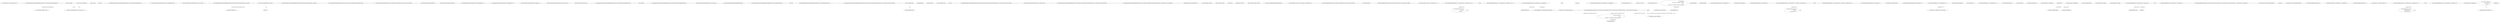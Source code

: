 digraph  {
m1_25 [cluster="System.Func<T1, T2, TResult>.Invoke(T1, T2)", file="EnumerableExtensionsExtra.cs", label="Entry System.Func<T1, T2, TResult>.Invoke(T1, T2)", span="0-0"];
m1_42 [cluster="CommandLine.Infrastructure.EnumerableExtensions.WithContext<T>(System.Collections.Generic.IEnumerable<T>)", file="EnumerableExtensionsExtra.cs", label="Entry CommandLine.Infrastructure.EnumerableExtensions.WithContext<T>(System.Collections.Generic.IEnumerable<T>)", span="92-92"];
m1_43 [cluster="CommandLine.Infrastructure.EnumerableExtensions.WithContext<T>(System.Collections.Generic.IEnumerable<T>)", file="EnumerableExtensionsExtra.cs", label="var previous = default(T)", span="94-94"];
m1_46 [cluster="CommandLine.Infrastructure.EnumerableExtensions.WithContext<T>(System.Collections.Generic.IEnumerable<T>)", file="EnumerableExtensionsExtra.cs", label="yield return new ItemWithContext<T>(current, previous, next);", span="99-99"];
m1_44 [cluster="CommandLine.Infrastructure.EnumerableExtensions.WithContext<T>(System.Collections.Generic.IEnumerable<T>)", file="EnumerableExtensionsExtra.cs", label="var current = source.FirstOrDefault()", span="95-95"];
m1_45 [cluster="CommandLine.Infrastructure.EnumerableExtensions.WithContext<T>(System.Collections.Generic.IEnumerable<T>)", file="EnumerableExtensionsExtra.cs", label="source.Union(new[] { default(T) }).Skip(1)", span="97-97"];
m1_47 [cluster="CommandLine.Infrastructure.EnumerableExtensions.WithContext<T>(System.Collections.Generic.IEnumerable<T>)", file="EnumerableExtensionsExtra.cs", label="previous = current", span="100-100"];
m1_48 [cluster="CommandLine.Infrastructure.EnumerableExtensions.WithContext<T>(System.Collections.Generic.IEnumerable<T>)", file="EnumerableExtensionsExtra.cs", label="current = next", span="101-101"];
m1_49 [cluster="CommandLine.Infrastructure.EnumerableExtensions.WithContext<T>(System.Collections.Generic.IEnumerable<T>)", file="EnumerableExtensionsExtra.cs", label="Exit CommandLine.Infrastructure.EnumerableExtensions.WithContext<T>(System.Collections.Generic.IEnumerable<T>)", span="92-92"];
m1_50 [cluster="System.Collections.Generic.IEnumerable<TSource>.FirstOrDefault<TSource>()", file="EnumerableExtensionsExtra.cs", label="Entry System.Collections.Generic.IEnumerable<TSource>.FirstOrDefault<TSource>()", span="0-0"];
m1_34 [cluster="System.Collections.Generic.IEnumerable<TSource>.Count<TSource>()", file="EnumerableExtensionsExtra.cs", label="Entry System.Collections.Generic.IEnumerable<TSource>.Count<TSource>()", span="0-0"];
m1_29 [cluster="CommandLine.Infrastructure.EnumerableExtensions.ToArray(System.Collections.Generic.IEnumerable<object>, System.Type)", file="EnumerableExtensionsExtra.cs", label="Entry CommandLine.Infrastructure.EnumerableExtensions.ToArray(System.Collections.Generic.IEnumerable<object>, System.Type)", span="80-80"];
m1_30 [cluster="CommandLine.Infrastructure.EnumerableExtensions.ToArray(System.Collections.Generic.IEnumerable<object>, System.Type)", file="EnumerableExtensionsExtra.cs", label="var array = Array.CreateInstance(type, value.Count())", span="82-82"];
m1_31 [cluster="CommandLine.Infrastructure.EnumerableExtensions.ToArray(System.Collections.Generic.IEnumerable<object>, System.Type)", file="EnumerableExtensionsExtra.cs", label="value.ToArray().CopyTo(array, 0)", span="83-83"];
m1_32 [cluster="CommandLine.Infrastructure.EnumerableExtensions.ToArray(System.Collections.Generic.IEnumerable<object>, System.Type)", file="EnumerableExtensionsExtra.cs", label="return array;", span="84-84"];
m1_33 [cluster="CommandLine.Infrastructure.EnumerableExtensions.ToArray(System.Collections.Generic.IEnumerable<object>, System.Type)", file="EnumerableExtensionsExtra.cs", label="Exit CommandLine.Infrastructure.EnumerableExtensions.ToArray(System.Collections.Generic.IEnumerable<object>, System.Type)", span="80-80"];
m1_51 [cluster="System.Collections.Generic.IEnumerable<TSource>.Union<TSource>(System.Collections.Generic.IEnumerable<TSource>)", file="EnumerableExtensionsExtra.cs", label="Entry System.Collections.Generic.IEnumerable<TSource>.Union<TSource>(System.Collections.Generic.IEnumerable<TSource>)", span="0-0"];
m1_13 [cluster="System.Collections.Generic.IEnumerable<TSource>.PairwiseImpl<TSource, TResult>(System.Func<TSource, TSource, TResult>)", file="EnumerableExtensionsExtra.cs", label="Entry System.Collections.Generic.IEnumerable<TSource>.PairwiseImpl<TSource, TResult>(System.Func<TSource, TSource, TResult>)", span="32-32"];
m1_24 [cluster="System.Collections.IEnumerator.MoveNext()", file="EnumerableExtensionsExtra.cs", label="Entry System.Collections.IEnumerator.MoveNext()", span="0-0"];
m1_35 [cluster="System.Array.CreateInstance(System.Type, int)", file="EnumerableExtensionsExtra.cs", label="Entry System.Array.CreateInstance(System.Type, int)", span="0-0"];
m1_0 [cluster="CommandLine.Infrastructure.ItemWithContext<T>.ItemWithContext(T, T, T)", file="EnumerableExtensionsExtra.cs", label="Entry CommandLine.Infrastructure.ItemWithContext<T>.ItemWithContext(T, T, T)", span="14-14"];
m1_4 [cluster="CommandLine.Infrastructure.ItemWithContext<T>.ItemWithContext(T, T, T)", file="EnumerableExtensionsExtra.cs", label="Exit CommandLine.Infrastructure.ItemWithContext<T>.ItemWithContext(T, T, T)", span="14-14"];
m1_23 [cluster="System.Collections.Generic.IEnumerable<T>.GetEnumerator()", file="EnumerableExtensionsExtra.cs", label="Entry System.Collections.Generic.IEnumerable<T>.GetEnumerator()", span="0-0"];
m1_36 [cluster="System.Collections.Generic.IEnumerable<TSource>.ToArray<TSource>()", file="EnumerableExtensionsExtra.cs", label="Entry System.Collections.Generic.IEnumerable<TSource>.ToArray<TSource>()", span="0-0"];
m1_37 [cluster="System.Array.CopyTo(System.Array, int)", file="EnumerableExtensionsExtra.cs", label="Entry System.Array.CopyTo(System.Array, int)", span="0-0"];
m1_38 [cluster="CommandLine.Infrastructure.EnumerableExtensions.Empty<TSource>(System.Collections.Generic.IEnumerable<TSource>)", file="EnumerableExtensionsExtra.cs", label="Entry CommandLine.Infrastructure.EnumerableExtensions.Empty<TSource>(System.Collections.Generic.IEnumerable<TSource>)", span="87-87"];
m1_39 [cluster="CommandLine.Infrastructure.EnumerableExtensions.Empty<TSource>(System.Collections.Generic.IEnumerable<TSource>)", file="EnumerableExtensionsExtra.cs", label="return !source.Any();", span="89-89"];
m1_40 [cluster="CommandLine.Infrastructure.EnumerableExtensions.Empty<TSource>(System.Collections.Generic.IEnumerable<TSource>)", file="EnumerableExtensionsExtra.cs", label="Exit CommandLine.Infrastructure.EnumerableExtensions.Empty<TSource>(System.Collections.Generic.IEnumerable<TSource>)", span="87-87"];
m1_41 [cluster="System.Collections.Generic.IEnumerable<TSource>.Any<TSource>()", file="EnumerableExtensionsExtra.cs", label="Entry System.Collections.Generic.IEnumerable<TSource>.Any<TSource>()", span="0-0"];
m1_12 [cluster="System.ArgumentNullException.ArgumentNullException(string)", file="EnumerableExtensionsExtra.cs", label="Entry System.ArgumentNullException.ArgumentNullException(string)", span="0-0"];
m1_26 [cluster="CommandLine.Infrastructure.EnumerableExtensions.ToEnumerable<T>(System.Collections.Generic.List<T>)", file="EnumerableExtensionsExtra.cs", label="Entry CommandLine.Infrastructure.EnumerableExtensions.ToEnumerable<T>(System.Collections.Generic.List<T>)", span="75-75"];
m1_27 [cluster="CommandLine.Infrastructure.EnumerableExtensions.ToEnumerable<T>(System.Collections.Generic.List<T>)", file="EnumerableExtensionsExtra.cs", label="return value;", span="77-77"];
m1_28 [cluster="CommandLine.Infrastructure.EnumerableExtensions.ToEnumerable<T>(System.Collections.Generic.List<T>)", file="EnumerableExtensionsExtra.cs", label="Exit CommandLine.Infrastructure.EnumerableExtensions.ToEnumerable<T>(System.Collections.Generic.List<T>)", span="75-75"];
m1_14 [cluster="CommandLine.Infrastructure.EnumerableExtensions.PairwiseImpl<TSource, TResult>(System.Collections.Generic.IEnumerable<TSource>, System.Func<TSource, TSource, TResult>)", file="EnumerableExtensionsExtra.cs", label="Entry CommandLine.Infrastructure.EnumerableExtensions.PairwiseImpl<TSource, TResult>(System.Collections.Generic.IEnumerable<TSource>, System.Func<TSource, TSource, TResult>)", span="32-32"];
m1_20 [cluster="CommandLine.Infrastructure.EnumerableExtensions.PairwiseImpl<TSource, TResult>(System.Collections.Generic.IEnumerable<TSource>, System.Func<TSource, TSource, TResult>)", file="EnumerableExtensionsExtra.cs", label="yield return selector(left, right);", span="43-43"];
m1_16 [cluster="CommandLine.Infrastructure.EnumerableExtensions.PairwiseImpl<TSource, TResult>(System.Collections.Generic.IEnumerable<TSource>, System.Func<TSource, TSource, TResult>)", file="EnumerableExtensionsExtra.cs", label="enumerator.MoveNext()", span="36-36"];
m1_17 [cluster="CommandLine.Infrastructure.EnumerableExtensions.PairwiseImpl<TSource, TResult>(System.Collections.Generic.IEnumerable<TSource>, System.Func<TSource, TSource, TResult>)", file="EnumerableExtensionsExtra.cs", label="var left = enumerator.Current", span="38-38"];
m1_18 [cluster="CommandLine.Infrastructure.EnumerableExtensions.PairwiseImpl<TSource, TResult>(System.Collections.Generic.IEnumerable<TSource>, System.Func<TSource, TSource, TResult>)", file="EnumerableExtensionsExtra.cs", label="enumerator.MoveNext()", span="40-40"];
m1_19 [cluster="CommandLine.Infrastructure.EnumerableExtensions.PairwiseImpl<TSource, TResult>(System.Collections.Generic.IEnumerable<TSource>, System.Func<TSource, TSource, TResult>)", file="EnumerableExtensionsExtra.cs", label="var right = enumerator.Current", span="42-42"];
m1_21 [cluster="CommandLine.Infrastructure.EnumerableExtensions.PairwiseImpl<TSource, TResult>(System.Collections.Generic.IEnumerable<TSource>, System.Func<TSource, TSource, TResult>)", file="EnumerableExtensionsExtra.cs", label="left = right", span="44-44"];
m1_22 [cluster="CommandLine.Infrastructure.EnumerableExtensions.PairwiseImpl<TSource, TResult>(System.Collections.Generic.IEnumerable<TSource>, System.Func<TSource, TSource, TResult>)", file="EnumerableExtensionsExtra.cs", label="Exit CommandLine.Infrastructure.EnumerableExtensions.PairwiseImpl<TSource, TResult>(System.Collections.Generic.IEnumerable<TSource>, System.Func<TSource, TSource, TResult>)", span="32-32"];
m1_52 [cluster="System.Collections.Generic.IEnumerable<TSource>.Skip<TSource>(int)", file="EnumerableExtensionsExtra.cs", label="Entry System.Collections.Generic.IEnumerable<TSource>.Skip<TSource>(int)", span="0-0"];
m1_5 [cluster="CommandLine.Infrastructure.EnumerableExtensions.Pairwise<TSource, TResult>(System.Collections.Generic.IEnumerable<TSource>, System.Func<TSource, TSource, TResult>)", file="EnumerableExtensionsExtra.cs", label="Entry CommandLine.Infrastructure.EnumerableExtensions.Pairwise<TSource, TResult>(System.Collections.Generic.IEnumerable<TSource>, System.Func<TSource, TSource, TResult>)", span="24-24"];
m1_11 [cluster="CommandLine.Infrastructure.EnumerableExtensions.Pairwise<TSource, TResult>(System.Collections.Generic.IEnumerable<TSource>, System.Func<TSource, TSource, TResult>)", file="EnumerableExtensionsExtra.cs", label="Exit CommandLine.Infrastructure.EnumerableExtensions.Pairwise<TSource, TResult>(System.Collections.Generic.IEnumerable<TSource>, System.Func<TSource, TSource, TResult>)", span="24-24"];
m1_53 [file="EnumerableExtensionsExtra.cs", label="CommandLine.Infrastructure.ItemWithContext<T>", span=""];
m2_48 [cluster="System.Action<T>.Invoke(T)", file="Maybe.cs", label="Entry System.Action<T>.Invoke(T)", span="0-0"];
m2_12 [cluster="CSharpx.Just<T>.Just(T)", file="Maybe.cs", label="Entry CSharpx.Just<T>.Just(T)", span="58-58"];
m2_13 [cluster="CSharpx.Just<T>.Just(T)", file="Maybe.cs", label="this.value = value", span="61-61"];
m2_14 [cluster="CSharpx.Just<T>.Just(T)", file="Maybe.cs", label="Exit CSharpx.Just<T>.Just(T)", span="58-58"];
m2_34 [cluster="System.Func<T, TResult>.Invoke(T)", file="Maybe.cs", label="Entry System.Func<T, TResult>.Invoke(T)", span="0-0"];
m2_70 [cluster="System.ArgumentException.ArgumentException(string)", file="Maybe.cs", label="Entry System.ArgumentException.ArgumentException(string)", span="0-0"];
m2_56 [cluster="CSharpx.Maybe<T1>.Bind<T1, T2>(System.Func<T1, CSharpx.Maybe<T2>>)", file="Maybe.cs", label="Entry CSharpx.Maybe<T1>.Bind<T1, T2>(System.Func<T1, CSharpx.Maybe<T2>>)", span="110-110"];
m2_49 [cluster="CSharpx.MaybeExtensions.Select<TSource, TResult>(CSharpx.Maybe<TSource>, System.Func<TSource, TResult>)", file="Maybe.cs", label="Entry CSharpx.MaybeExtensions.Select<TSource, TResult>(CSharpx.Maybe<TSource>, System.Func<TSource, TResult>)", span="143-143"];
m2_50 [cluster="CSharpx.MaybeExtensions.Select<TSource, TResult>(CSharpx.Maybe<TSource>, System.Func<TSource, TResult>)", file="Maybe.cs", label="return maybe.Map(selector);", span="146-146"];
m2_51 [cluster="CSharpx.MaybeExtensions.Select<TSource, TResult>(CSharpx.Maybe<TSource>, System.Func<TSource, TResult>)", file="Maybe.cs", label="Exit CSharpx.MaybeExtensions.Select<TSource, TResult>(CSharpx.Maybe<TSource>, System.Func<TSource, TResult>)", span="143-143"];
m2_52 [cluster="CSharpx.Maybe<T1>.Map<T1, T2>(System.Func<T1, T2>)", file="Maybe.cs", label="Entry CSharpx.Maybe<T1>.Map<T1, T2>(System.Func<T1, T2>)", span="118-118"];
m2_39 [cluster="CSharpx.MaybeExtensions.Return<T1, T2>(CSharpx.Maybe<T1>, System.Func<T1, T2>, T2)", file="Maybe.cs", label="Entry CSharpx.MaybeExtensions.Return<T1, T2>(CSharpx.Maybe<T1>, System.Func<T1, T2>, T2)", span="126-126"];
m2_40 [cluster="CSharpx.MaybeExtensions.Return<T1, T2>(CSharpx.Maybe<T1>, System.Func<T1, T2>, T2)", file="Maybe.cs", label="T1 value1", span="128-128"];
m2_41 [cluster="CSharpx.MaybeExtensions.Return<T1, T2>(CSharpx.Maybe<T1>, System.Func<T1, T2>, T2)", file="Maybe.cs", label="return maybe.MatchJust(out value1)\r\n                ? func(value1)\r\n                : noneValue;", span="129-131"];
m2_42 [cluster="CSharpx.MaybeExtensions.Return<T1, T2>(CSharpx.Maybe<T1>, System.Func<T1, T2>, T2)", file="Maybe.cs", label="Exit CSharpx.MaybeExtensions.Return<T1, T2>(CSharpx.Maybe<T1>, System.Func<T1, T2>, T2)", span="126-126"];
m2_64 [cluster="CSharpx.MaybeExtensions.FromJust<T>(CSharpx.Maybe<T>, System.Exception)", file="Maybe.cs", label="Entry CSharpx.MaybeExtensions.FromJust<T>(CSharpx.Maybe<T>, System.Exception)", span="160-160"];
m2_65 [cluster="CSharpx.MaybeExtensions.FromJust<T>(CSharpx.Maybe<T>, System.Exception)", file="Maybe.cs", label="T value", span="162-162"];
m2_66 [cluster="CSharpx.MaybeExtensions.FromJust<T>(CSharpx.Maybe<T>, System.Exception)", file="Maybe.cs", label="maybe.MatchJust(out value)", span="163-163"];
m2_68 [cluster="CSharpx.MaybeExtensions.FromJust<T>(CSharpx.Maybe<T>, System.Exception)", file="Maybe.cs", label="throw exceptionToThrow ?? new ArgumentException(''Value empty.'');", span="167-167"];
m2_67 [cluster="CSharpx.MaybeExtensions.FromJust<T>(CSharpx.Maybe<T>, System.Exception)", file="Maybe.cs", label="return value;", span="165-165"];
m2_69 [cluster="CSharpx.MaybeExtensions.FromJust<T>(CSharpx.Maybe<T>, System.Exception)", file="Maybe.cs", label="Exit CSharpx.MaybeExtensions.FromJust<T>(CSharpx.Maybe<T>, System.Exception)", span="160-160"];
m2_18 [cluster="CSharpx.Maybe.Just<T>(T)", file="Maybe.cs", label="Entry CSharpx.Maybe.Just<T>(T)", span="80-80"];
m2_19 [cluster="CSharpx.Maybe.Just<T>(T)", file="Maybe.cs", label="return new Just<T>(value);", span="82-82"];
m2_20 [cluster="CSharpx.Maybe.Just<T>(T)", file="Maybe.cs", label="Exit CSharpx.Maybe.Just<T>(T)", span="80-80"];
m2_60 [cluster="lambda expression", file="Maybe.cs", label="Entry lambda expression", span="157-157"];
m2_58 [cluster="lambda expression", file="Maybe.cs", label="valueSelector(sourceValue)\r\n                    .Map(\r\n                        resultValue => resultSelector(sourceValue, resultValue))", span="155-157"];
m2_61 [cluster="lambda expression", file="Maybe.cs", label="resultSelector(sourceValue, resultValue)", span="157-157"];
m2_57 [cluster="lambda expression", file="Maybe.cs", label="Entry lambda expression", span="155-157"];
m2_59 [cluster="lambda expression", file="Maybe.cs", label="Exit lambda expression", span="155-157"];
m2_62 [cluster="lambda expression", file="Maybe.cs", label="Exit lambda expression", span="157-157"];
m2_74 [cluster="CSharpx.MaybeExtensions.IsJust<T>(CSharpx.Maybe<T>)", file="Maybe.cs", label="Entry CSharpx.MaybeExtensions.IsJust<T>(CSharpx.Maybe<T>)", span="175-175"];
m2_75 [cluster="CSharpx.MaybeExtensions.IsJust<T>(CSharpx.Maybe<T>)", file="Maybe.cs", label="return maybe.Tag == MaybeType.Just;", span="177-177"];
m2_76 [cluster="CSharpx.MaybeExtensions.IsJust<T>(CSharpx.Maybe<T>)", file="Maybe.cs", label="Exit CSharpx.MaybeExtensions.IsJust<T>(CSharpx.Maybe<T>)", span="175-175"];
m2_30 [cluster="CSharpx.MaybeExtensions.Bind<T1, T2>(CSharpx.Maybe<T1>, System.Func<T1, CSharpx.Maybe<T2>>)", file="Maybe.cs", label="Entry CSharpx.MaybeExtensions.Bind<T1, T2>(CSharpx.Maybe<T1>, System.Func<T1, CSharpx.Maybe<T2>>)", span="110-110"];
m2_31 [cluster="CSharpx.MaybeExtensions.Bind<T1, T2>(CSharpx.Maybe<T1>, System.Func<T1, CSharpx.Maybe<T2>>)", file="Maybe.cs", label="T1 value1", span="112-112"];
m2_32 [cluster="CSharpx.MaybeExtensions.Bind<T1, T2>(CSharpx.Maybe<T1>, System.Func<T1, CSharpx.Maybe<T2>>)", file="Maybe.cs", label="return maybe.MatchJust(out value1)\r\n                ? func(value1)\r\n                : Maybe.Nothing<T2>();", span="113-115"];
m2_33 [cluster="CSharpx.MaybeExtensions.Bind<T1, T2>(CSharpx.Maybe<T1>, System.Func<T1, CSharpx.Maybe<T2>>)", file="Maybe.cs", label="Exit CSharpx.MaybeExtensions.Bind<T1, T2>(CSharpx.Maybe<T1>, System.Func<T1, CSharpx.Maybe<T2>>)", span="110-110"];
m2_71 [cluster="CSharpx.MaybeExtensions.IsNothing<T>(CSharpx.Maybe<T>)", file="Maybe.cs", label="Entry CSharpx.MaybeExtensions.IsNothing<T>(CSharpx.Maybe<T>)", span="170-170"];
m2_72 [cluster="CSharpx.MaybeExtensions.IsNothing<T>(CSharpx.Maybe<T>)", file="Maybe.cs", label="return maybe.Tag == MaybeType.Nothing;", span="172-172"];
m2_73 [cluster="CSharpx.MaybeExtensions.IsNothing<T>(CSharpx.Maybe<T>)", file="Maybe.cs", label="Exit CSharpx.MaybeExtensions.IsNothing<T>(CSharpx.Maybe<T>)", span="170-170"];
m2_21 [cluster="CSharpx.Maybe.OfEither<T1, T2>(CSharpx.Either<T1, T2>)", file="Maybe.cs", label="Entry CSharpx.Maybe.OfEither<T1, T2>(CSharpx.Either<T1, T2>)", span="89-89"];
m2_22 [cluster="CSharpx.Maybe.OfEither<T1, T2>(CSharpx.Either<T1, T2>)", file="Maybe.cs", label="either.Tag == Either2Type.Either1Of2", span="91-91"];
m2_23 [cluster="CSharpx.Maybe.OfEither<T1, T2>(CSharpx.Either<T1, T2>)", file="Maybe.cs", label="return new Just<T1>(((Either1Of2<T1, T2>)either).Value);", span="93-93"];
m2_24 [cluster="CSharpx.Maybe.OfEither<T1, T2>(CSharpx.Either<T1, T2>)", file="Maybe.cs", label="return new Nothing<T1>();", span="95-95"];
m2_25 [cluster="CSharpx.Maybe.OfEither<T1, T2>(CSharpx.Either<T1, T2>)", file="Maybe.cs", label="Exit CSharpx.Maybe.OfEither<T1, T2>(CSharpx.Either<T1, T2>)", span="89-89"];
m2_15 [cluster="CSharpx.Maybe.Nothing<T>()", file="Maybe.cs", label="Entry CSharpx.Maybe.Nothing<T>()", span="75-75"];
m2_16 [cluster="CSharpx.Maybe.Nothing<T>()", file="Maybe.cs", label="return new Nothing<T>();", span="77-77"];
m2_17 [cluster="CSharpx.Maybe.Nothing<T>()", file="Maybe.cs", label="Exit CSharpx.Maybe.Nothing<T>()", span="75-75"];
m2_3 [cluster="CSharpx.Maybe<T>.MatchNothing()", file="Maybe.cs", label="Entry CSharpx.Maybe<T>.MatchNothing()", span="29-29"];
m2_4 [cluster="CSharpx.Maybe<T>.MatchNothing()", file="Maybe.cs", label="return Tag == MaybeType.Nothing;", span="31-31"];
m2_5 [cluster="CSharpx.Maybe<T>.MatchNothing()", file="Maybe.cs", label="Exit CSharpx.Maybe<T>.MatchNothing()", span="29-29"];
m2_29 [cluster="object.Equals(object, object)", file="Maybe.cs", label="Entry object.Equals(object, object)", span="0-0"];
m2_10 [cluster="CSharpx.Nothing<T>.Nothing()", file="Maybe.cs", label="Entry CSharpx.Nothing<T>.Nothing()", span="48-48"];
m2_11 [cluster="CSharpx.Nothing<T>.Nothing()", file="Maybe.cs", label="Exit CSharpx.Nothing<T>.Nothing()", span="48-48"];
m2_43 [cluster="CSharpx.MaybeExtensions.Do<T>(CSharpx.Maybe<T>, System.Action<T>)", file="Maybe.cs", label="Entry CSharpx.MaybeExtensions.Do<T>(CSharpx.Maybe<T>, System.Action<T>)", span="134-134"];
m2_44 [cluster="CSharpx.MaybeExtensions.Do<T>(CSharpx.Maybe<T>, System.Action<T>)", file="Maybe.cs", label="T value", span="136-136"];
m2_45 [cluster="CSharpx.MaybeExtensions.Do<T>(CSharpx.Maybe<T>, System.Action<T>)", file="Maybe.cs", label="maybe.MatchJust(out value)", span="137-137"];
m2_46 [cluster="CSharpx.MaybeExtensions.Do<T>(CSharpx.Maybe<T>, System.Action<T>)", file="Maybe.cs", label="action(value)", span="139-139"];
m2_47 [cluster="CSharpx.MaybeExtensions.Do<T>(CSharpx.Maybe<T>, System.Action<T>)", file="Maybe.cs", label="Exit CSharpx.MaybeExtensions.Do<T>(CSharpx.Maybe<T>, System.Action<T>)", span="134-134"];
m2_53 [cluster="CSharpx.MaybeExtensions.SelectMany<TSource, TValue, TResult>(CSharpx.Maybe<TSource>, System.Func<TSource, CSharpx.Maybe<TValue>>, System.Func<TSource, TValue, TResult>)", file="Maybe.cs", label="Entry CSharpx.MaybeExtensions.SelectMany<TSource, TValue, TResult>(CSharpx.Maybe<TSource>, System.Func<TSource, CSharpx.Maybe<TValue>>, System.Func<TSource, TValue, TResult>)", span="149-149"];
m2_54 [cluster="CSharpx.MaybeExtensions.SelectMany<TSource, TValue, TResult>(CSharpx.Maybe<TSource>, System.Func<TSource, CSharpx.Maybe<TValue>>, System.Func<TSource, TValue, TResult>)", file="Maybe.cs", label="return maybe.Bind(\r\n                sourceValue => valueSelector(sourceValue)\r\n                    .Map(\r\n                        resultValue => resultSelector(sourceValue, resultValue)));", span="154-157"];
m2_55 [cluster="CSharpx.MaybeExtensions.SelectMany<TSource, TValue, TResult>(CSharpx.Maybe<TSource>, System.Func<TSource, CSharpx.Maybe<TValue>>, System.Func<TSource, TValue, TResult>)", file="Maybe.cs", label="Exit CSharpx.MaybeExtensions.SelectMany<TSource, TValue, TResult>(CSharpx.Maybe<TSource>, System.Func<TSource, CSharpx.Maybe<TValue>>, System.Func<TSource, TValue, TResult>)", span="149-149"];
m2_0 [cluster="CSharpx.Maybe<T>.Maybe(CSharpx.MaybeType)", file="Maybe.cs", label="Entry CSharpx.Maybe<T>.Maybe(CSharpx.MaybeType)", span="19-19"];
m2_1 [cluster="CSharpx.Maybe<T>.Maybe(CSharpx.MaybeType)", file="Maybe.cs", label="this.tag = tag", span="21-21"];
m2_2 [cluster="CSharpx.Maybe<T>.Maybe(CSharpx.MaybeType)", file="Maybe.cs", label="Exit CSharpx.Maybe<T>.Maybe(CSharpx.MaybeType)", span="19-19"];
m2_26 [cluster="CSharpx.MaybeExtensions.ToMaybe<T>(T)", file="Maybe.cs", label="Entry CSharpx.MaybeExtensions.ToMaybe<T>(T)", span="105-105"];
m2_27 [cluster="CSharpx.MaybeExtensions.ToMaybe<T>(T)", file="Maybe.cs", label="return Equals(value, default(T)) ? Maybe.Nothing<T>() : Maybe.Just(value);", span="107-107"];
m2_28 [cluster="CSharpx.MaybeExtensions.ToMaybe<T>(T)", file="Maybe.cs", label="Exit CSharpx.MaybeExtensions.ToMaybe<T>(T)", span="105-105"];
m2_63 [cluster="System.Func<T1, T2, TResult>.Invoke(T1, T2)", file="Maybe.cs", label="Entry System.Func<T1, T2, TResult>.Invoke(T1, T2)", span="0-0"];
m2_35 [cluster="CSharpx.MaybeExtensions.Map<T1, T2>(CSharpx.Maybe<T1>, System.Func<T1, T2>)", file="Maybe.cs", label="Entry CSharpx.MaybeExtensions.Map<T1, T2>(CSharpx.Maybe<T1>, System.Func<T1, T2>)", span="118-118"];
m2_36 [cluster="CSharpx.MaybeExtensions.Map<T1, T2>(CSharpx.Maybe<T1>, System.Func<T1, T2>)", file="Maybe.cs", label="T1 value1", span="120-120"];
m2_37 [cluster="CSharpx.MaybeExtensions.Map<T1, T2>(CSharpx.Maybe<T1>, System.Func<T1, T2>)", file="Maybe.cs", label="return maybe.MatchJust(out value1)\r\n                ? Maybe.Just(func(value1))\r\n                : Maybe.Nothing<T2>();", span="121-123"];
m2_38 [cluster="CSharpx.MaybeExtensions.Map<T1, T2>(CSharpx.Maybe<T1>, System.Func<T1, T2>)", file="Maybe.cs", label="Exit CSharpx.MaybeExtensions.Map<T1, T2>(CSharpx.Maybe<T1>, System.Func<T1, T2>)", span="118-118"];
m2_6 [cluster="CSharpx.Maybe<T>.MatchJust(out T)", file="Maybe.cs", label="Entry CSharpx.Maybe<T>.MatchJust(out T)", span="34-34"];
m2_7 [cluster="CSharpx.Maybe<T>.MatchJust(out T)", file="Maybe.cs", label="value = Tag == MaybeType.Just\r\n                ? ((Just<T>)this).Value\r\n                : default(T)", span="36-38"];
m2_8 [cluster="CSharpx.Maybe<T>.MatchJust(out T)", file="Maybe.cs", label="return Tag == MaybeType.Just;", span="39-39"];
m2_9 [cluster="CSharpx.Maybe<T>.MatchJust(out T)", file="Maybe.cs", label="Exit CSharpx.Maybe<T>.MatchJust(out T)", span="34-34"];
m2_77 [file="Maybe.cs", label="CSharpx.Maybe<T>", span=""];
m2_78 [file="Maybe.cs", label="CSharpx.Just<T>", span=""];
m2_79 [file="Maybe.cs", label="System.Func<TSource, CSharpx.Maybe<TValue>>", span=""];
m2_80 [file="Maybe.cs", label="System.Func<TSource, TValue, TResult>", span=""];
m2_81 [file="Maybe.cs", label=TSource, span=""];
m1_42 -> m1_45  [color=darkseagreen4, key=1, label="System.Collections.Generic.IEnumerable<T>", style=dashed];
m1_43 -> m1_46  [color=darkseagreen4, key=1, label=previous, style=dashed];
m1_44 -> m1_46  [color=darkseagreen4, key=1, label=current, style=dashed];
m1_29 -> m1_31  [color=darkseagreen4, key=1, label="System.Collections.Generic.IEnumerable<object>", style=dashed];
m1_30 -> m1_32  [color=darkseagreen4, key=1, label=array, style=dashed];
m1_17 -> m1_20  [color=darkseagreen4, key=1, label=left, style=dashed];
m2_39 -> m2_41  [color=darkseagreen4, key=1, label="CSharpx.Maybe<T1>", style=dashed];
m2_41 -> m2_41  [color=darkseagreen4, key=1, label=value1, style=dashed];
m2_64 -> m2_66  [color=darkseagreen4, key=1, label="CSharpx.Maybe<T>", style=dashed];
m2_64 -> m2_68  [color=darkseagreen4, key=1, label="System.Exception", style=dashed];
m2_58 -> m2_60  [color=darkseagreen4, key=1, label="lambda expression", style=dashed];
m2_57 -> m2_61  [color=darkseagreen4, key=1, label=TSource, style=dashed];
m2_30 -> m2_32  [color=darkseagreen4, key=1, label="CSharpx.Maybe<T1>", style=dashed];
m2_32 -> m2_32  [color=darkseagreen4, key=1, label=value1, style=dashed];
m2_21 -> m2_23  [color=darkseagreen4, key=1, label="CSharpx.Either<T1, T2>", style=dashed];
m2_43 -> m2_45  [color=darkseagreen4, key=1, label="CSharpx.Maybe<T>", style=dashed];
m2_43 -> m2_46  [color=darkseagreen4, key=1, label="System.Action<T>", style=dashed];
m2_53 -> m2_58  [color=darkseagreen4, key=1, label="System.Func<TSource, CSharpx.Maybe<TValue>>", style=dashed];
m2_53 -> m2_61  [color=darkseagreen4, key=1, label="System.Func<TSource, TValue, TResult>", style=dashed];
m2_54 -> m2_57  [color=darkseagreen4, key=1, label="lambda expression", style=dashed];
m2_35 -> m2_37  [color=darkseagreen4, key=1, label="CSharpx.Maybe<T1>", style=dashed];
m2_37 -> m2_37  [color=darkseagreen4, key=1, label=value1, style=dashed];
m2_7 -> m2_9  [color=darkseagreen4, key=1, label="out T", style=dashed];
m2_77 -> m2_4  [color=darkseagreen4, key=1, label="CSharpx.Maybe<T>", style=dashed];
m2_77 -> m2_8  [color=darkseagreen4, key=1, label="CSharpx.Maybe<T>", style=dashed];
m2_79 -> m2_58  [color=darkseagreen4, key=1, label="System.Func<TSource, CSharpx.Maybe<TValue>>", style=dashed];
m2_80 -> m2_58  [color=darkseagreen4, key=1, label="System.Func<TSource, TValue, TResult>", style=dashed];
m2_80 -> m2_61  [color=darkseagreen4, key=1, label="System.Func<TSource, TValue, TResult>", style=dashed];
m2_81 -> m2_61  [color=darkseagreen4, key=1, label=TSource, style=dashed];
}
